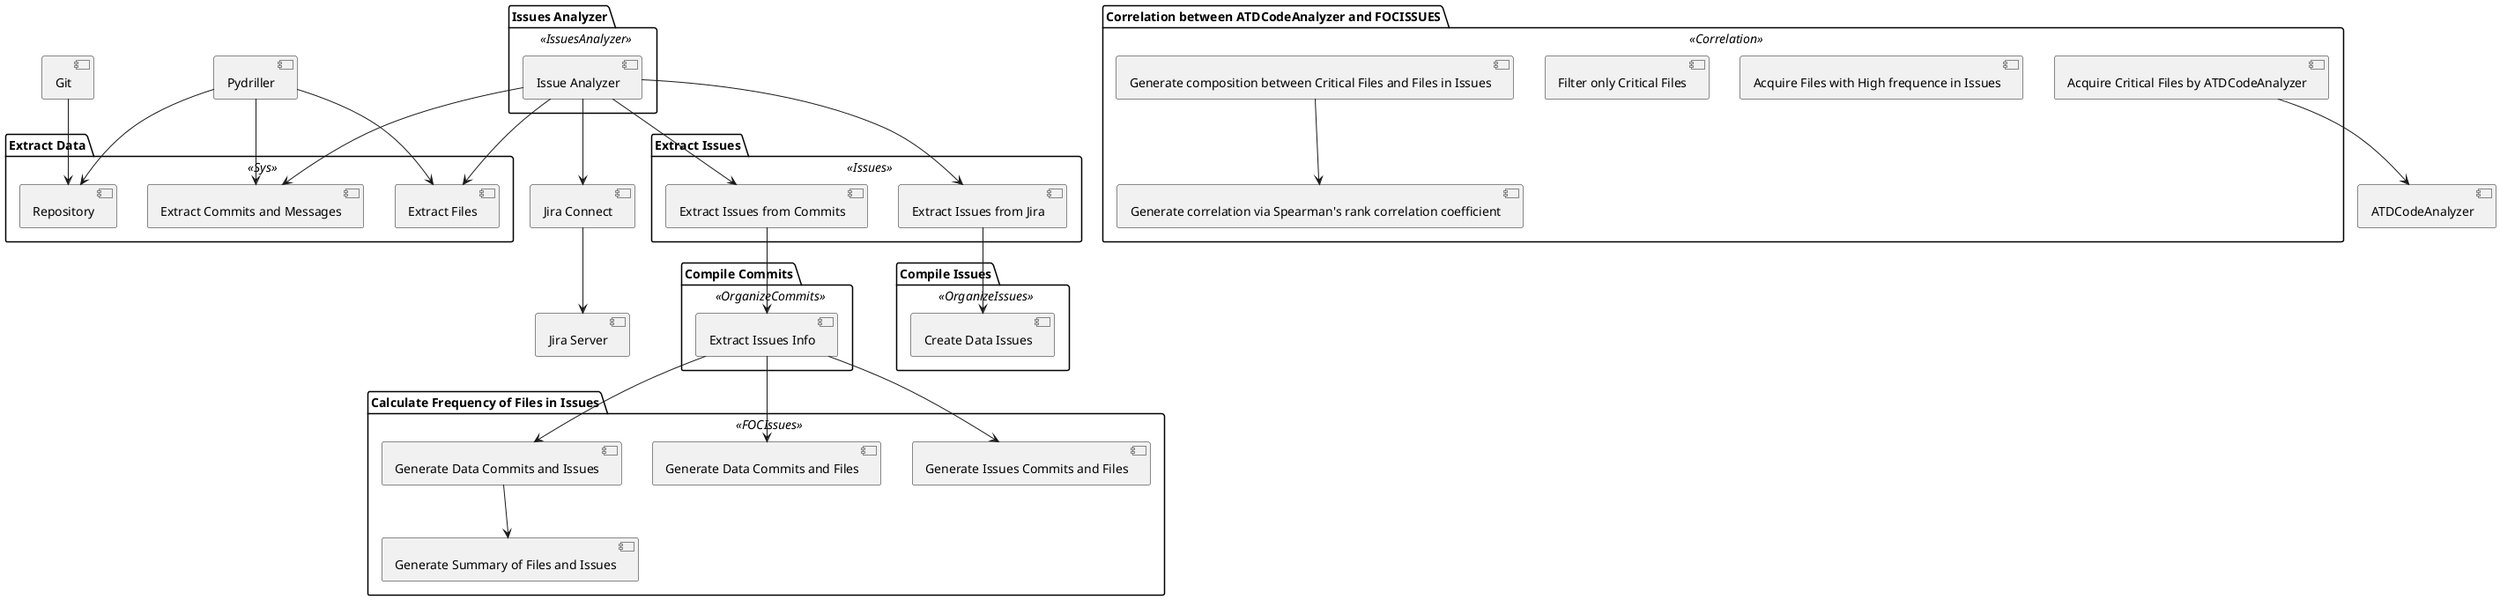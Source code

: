 @startuml

package "Extract Data" <<Sys>> {
  [Repository]
  [Extract Commits and Messages]
  [Extract Files]
}

package "Issues Analyzer" <<IssuesAnalyzer>>{
  [Issue Analyzer]
}

package "Extract Issues" <<Issues>> {
  [Extract Issues from Commits]
  [Extract Issues from Jira]
}

package "Compile Issues" <<OrganizeIssues>>{
  [Create Data Issues]
}

package "Compile Commits" <<OrganizeCommits>>{
  [Extract Issues Info]

}

package "Calculate Frequency of Files in Issues" <<FOCIssues>>{
  [Generate Issues Commits and Files]
  [Generate Data Commits and Files]
  [Generate Data Commits and Issues]
  [Generate Summary of Files and Issues]
} 

package "Correlation between ATDCodeAnalyzer and FOCISSUES" <<Correlation>>{
  [Acquire Critical Files by ATDCodeAnalyzer]
  [Acquire Files with High frequence in Issues]
  [Filter only Critical Files]
  [Generate composition between Critical Files and Files in Issues]
  [Generate correlation via Spearman's rank correlation coefficient]
}

[Git] --> [Repository]
[Pydriller] --> [Repository]
[Pydriller] --> [Extract Commits and Messages]
[Pydriller] --> [Extract Files]
[Jira Connect] --> [Jira Server] 
[Issue Analyzer] --> [Jira Connect]
[Issue Analyzer] --> [Extract Commits and Messages]
[Issue Analyzer] -->  [Extract Files]

[Issue Analyzer] --> [Extract Issues from Commits]
[Issue Analyzer] --> [Extract Issues from Jira]
[Extract Issues from Jira] --> [Create Data Issues]
[Extract Issues from Commits] --> [Extract Issues Info]
[Extract Issues Info] --> [Generate Issues Commits and Files]
[Extract Issues Info] --> [Generate Data Commits and Files]
[Extract Issues Info] --> [Generate Data Commits and Issues]
[Generate Data Commits and Issues] --> [Generate Summary of Files and Issues]

[Generate composition between Critical Files and Files in Issues] --> [Generate correlation via Spearman's rank correlation coefficient]
[Acquire Critical Files by ATDCodeAnalyzer] --> [ATDCodeAnalyzer]

@enduml

